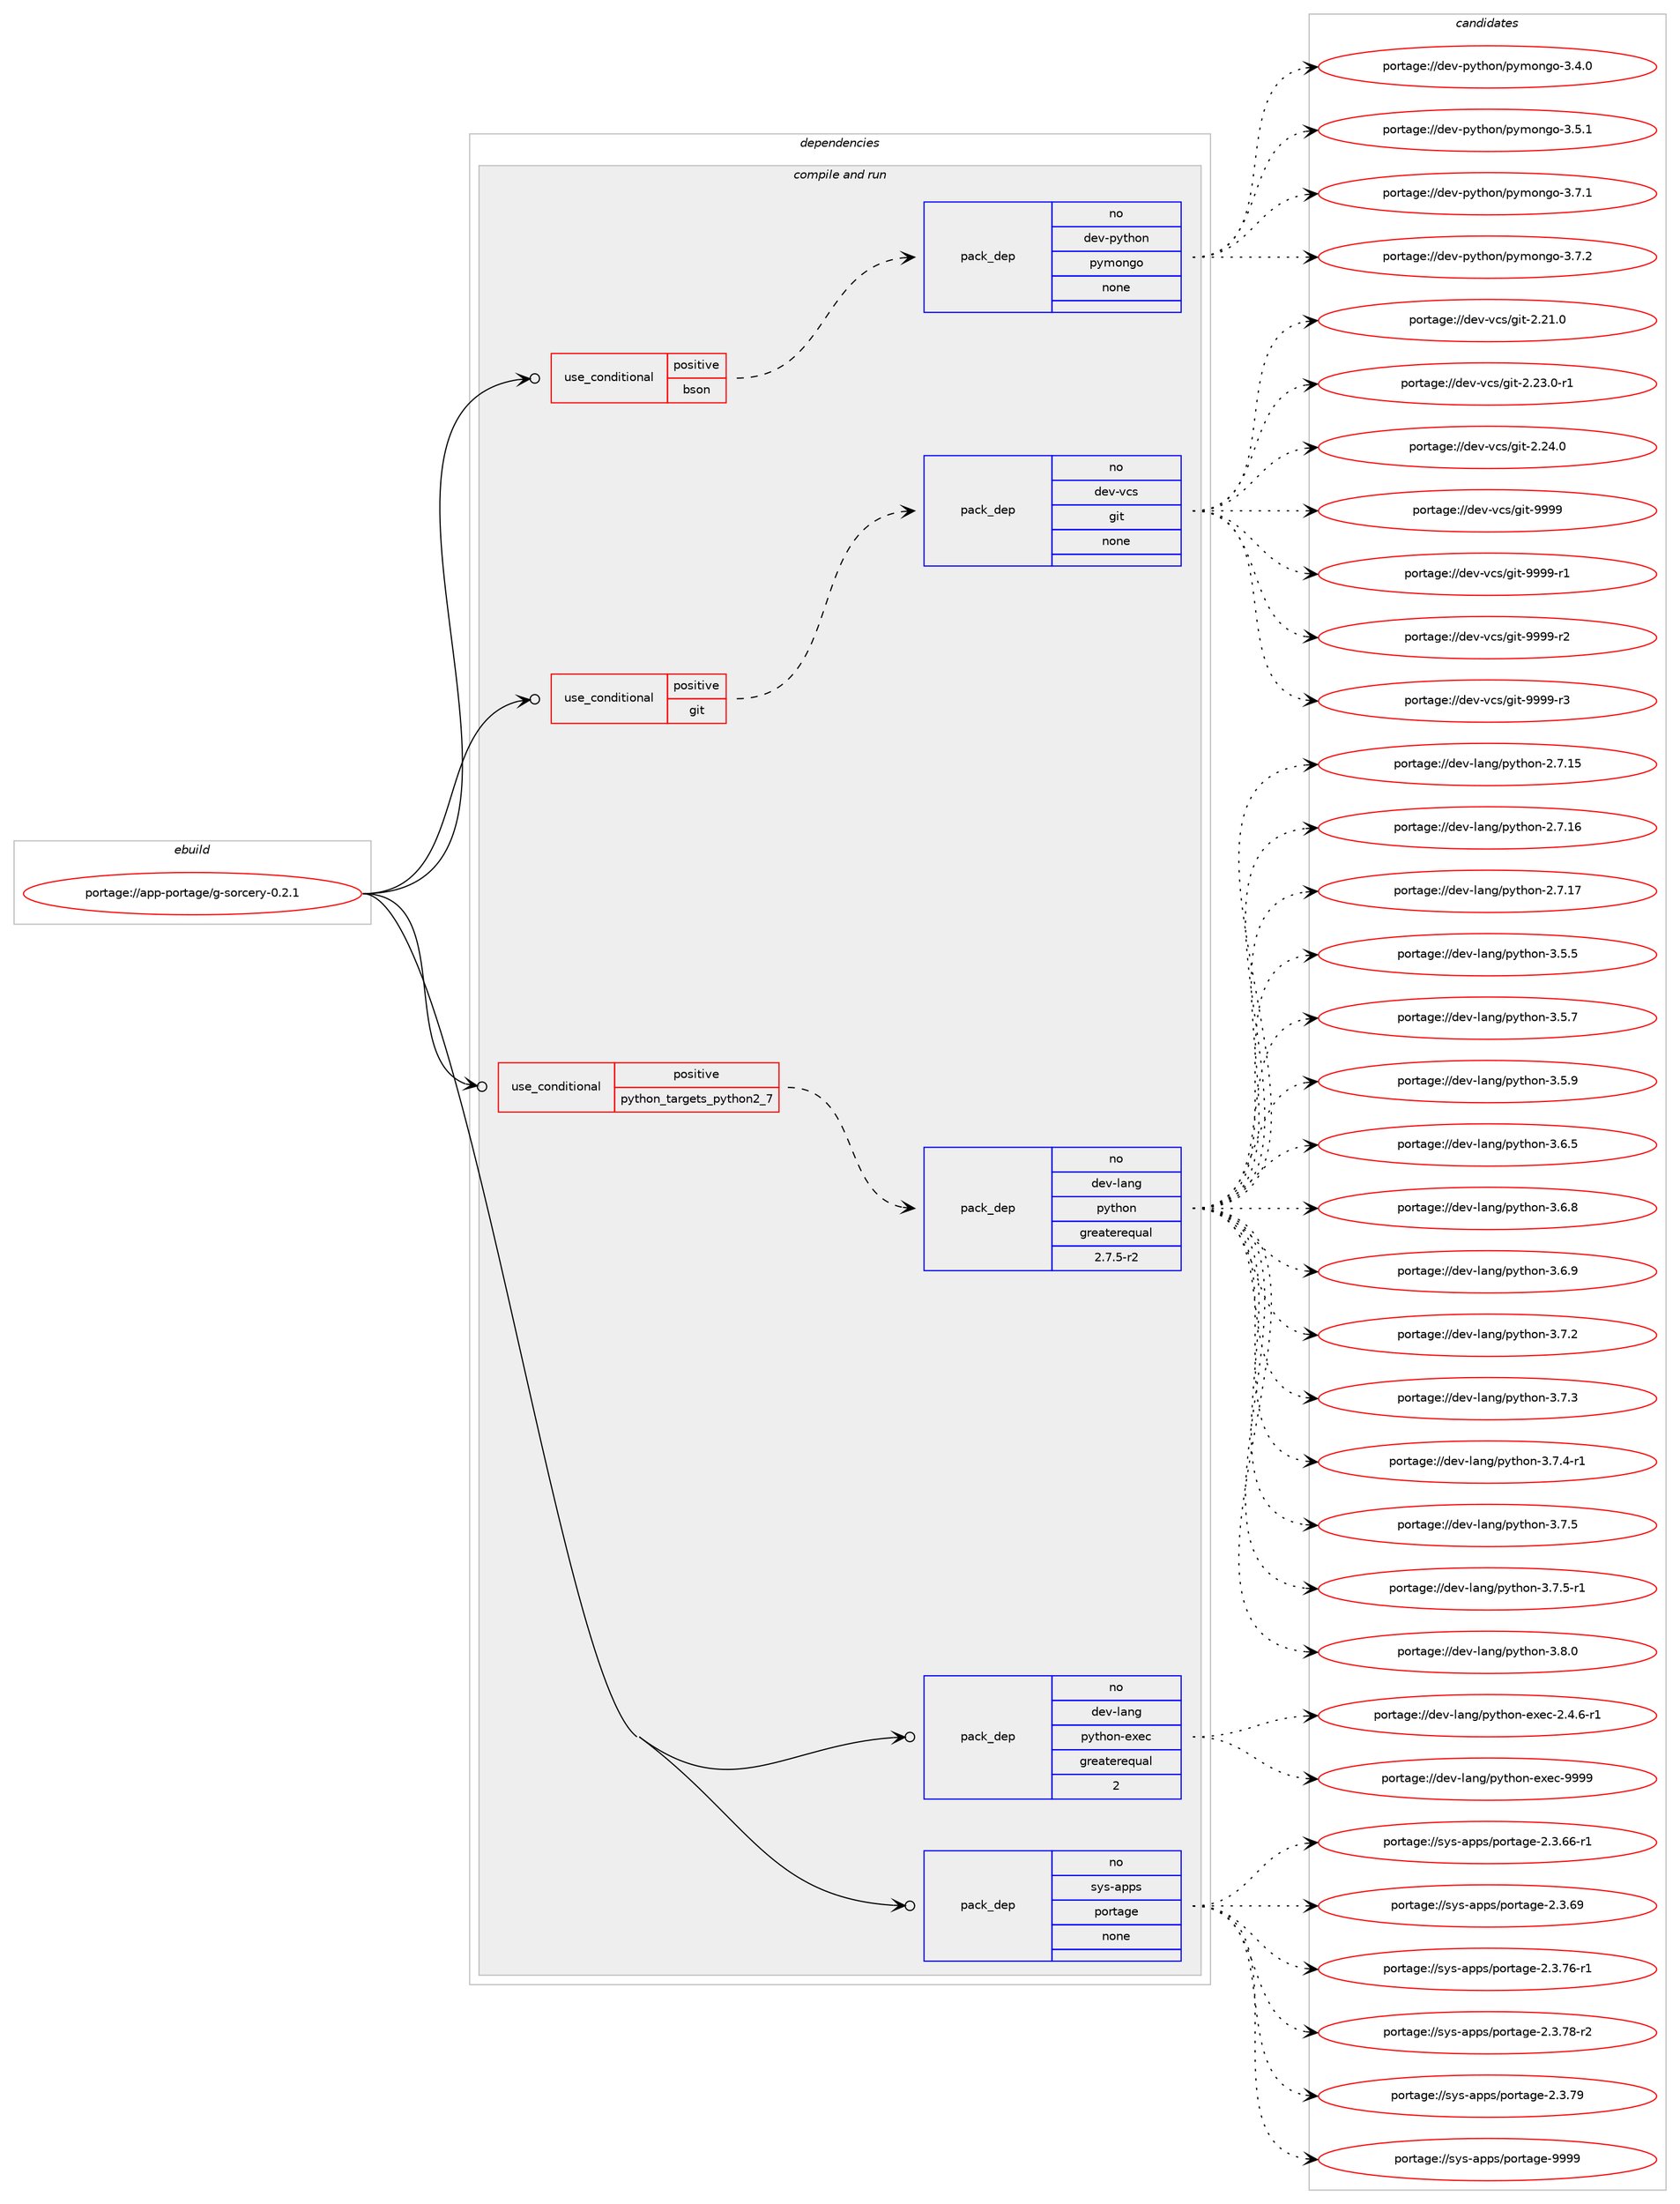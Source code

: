 digraph prolog {

# *************
# Graph options
# *************

newrank=true;
concentrate=true;
compound=true;
graph [rankdir=LR,fontname=Helvetica,fontsize=10,ranksep=1.5];#, ranksep=2.5, nodesep=0.2];
edge  [arrowhead=vee];
node  [fontname=Helvetica,fontsize=10];

# **********
# The ebuild
# **********

subgraph cluster_leftcol {
color=gray;
rank=same;
label=<<i>ebuild</i>>;
id [label="portage://app-portage/g-sorcery-0.2.1", color=red, width=4, href="../app-portage/g-sorcery-0.2.1.svg"];
}

# ****************
# The dependencies
# ****************

subgraph cluster_midcol {
color=gray;
label=<<i>dependencies</i>>;
subgraph cluster_compile {
fillcolor="#eeeeee";
style=filled;
label=<<i>compile</i>>;
}
subgraph cluster_compileandrun {
fillcolor="#eeeeee";
style=filled;
label=<<i>compile and run</i>>;
subgraph cond9923 {
dependency40777 [label=<<TABLE BORDER="0" CELLBORDER="1" CELLSPACING="0" CELLPADDING="4"><TR><TD ROWSPAN="3" CELLPADDING="10">use_conditional</TD></TR><TR><TD>positive</TD></TR><TR><TD>bson</TD></TR></TABLE>>, shape=none, color=red];
subgraph pack30173 {
dependency40778 [label=<<TABLE BORDER="0" CELLBORDER="1" CELLSPACING="0" CELLPADDING="4" WIDTH="220"><TR><TD ROWSPAN="6" CELLPADDING="30">pack_dep</TD></TR><TR><TD WIDTH="110">no</TD></TR><TR><TD>dev-python</TD></TR><TR><TD>pymongo</TD></TR><TR><TD>none</TD></TR><TR><TD></TD></TR></TABLE>>, shape=none, color=blue];
}
dependency40777:e -> dependency40778:w [weight=20,style="dashed",arrowhead="vee"];
}
id:e -> dependency40777:w [weight=20,style="solid",arrowhead="odotvee"];
subgraph cond9924 {
dependency40779 [label=<<TABLE BORDER="0" CELLBORDER="1" CELLSPACING="0" CELLPADDING="4"><TR><TD ROWSPAN="3" CELLPADDING="10">use_conditional</TD></TR><TR><TD>positive</TD></TR><TR><TD>git</TD></TR></TABLE>>, shape=none, color=red];
subgraph pack30174 {
dependency40780 [label=<<TABLE BORDER="0" CELLBORDER="1" CELLSPACING="0" CELLPADDING="4" WIDTH="220"><TR><TD ROWSPAN="6" CELLPADDING="30">pack_dep</TD></TR><TR><TD WIDTH="110">no</TD></TR><TR><TD>dev-vcs</TD></TR><TR><TD>git</TD></TR><TR><TD>none</TD></TR><TR><TD></TD></TR></TABLE>>, shape=none, color=blue];
}
dependency40779:e -> dependency40780:w [weight=20,style="dashed",arrowhead="vee"];
}
id:e -> dependency40779:w [weight=20,style="solid",arrowhead="odotvee"];
subgraph cond9925 {
dependency40781 [label=<<TABLE BORDER="0" CELLBORDER="1" CELLSPACING="0" CELLPADDING="4"><TR><TD ROWSPAN="3" CELLPADDING="10">use_conditional</TD></TR><TR><TD>positive</TD></TR><TR><TD>python_targets_python2_7</TD></TR></TABLE>>, shape=none, color=red];
subgraph pack30175 {
dependency40782 [label=<<TABLE BORDER="0" CELLBORDER="1" CELLSPACING="0" CELLPADDING="4" WIDTH="220"><TR><TD ROWSPAN="6" CELLPADDING="30">pack_dep</TD></TR><TR><TD WIDTH="110">no</TD></TR><TR><TD>dev-lang</TD></TR><TR><TD>python</TD></TR><TR><TD>greaterequal</TD></TR><TR><TD>2.7.5-r2</TD></TR></TABLE>>, shape=none, color=blue];
}
dependency40781:e -> dependency40782:w [weight=20,style="dashed",arrowhead="vee"];
}
id:e -> dependency40781:w [weight=20,style="solid",arrowhead="odotvee"];
subgraph pack30176 {
dependency40783 [label=<<TABLE BORDER="0" CELLBORDER="1" CELLSPACING="0" CELLPADDING="4" WIDTH="220"><TR><TD ROWSPAN="6" CELLPADDING="30">pack_dep</TD></TR><TR><TD WIDTH="110">no</TD></TR><TR><TD>dev-lang</TD></TR><TR><TD>python-exec</TD></TR><TR><TD>greaterequal</TD></TR><TR><TD>2</TD></TR></TABLE>>, shape=none, color=blue];
}
id:e -> dependency40783:w [weight=20,style="solid",arrowhead="odotvee"];
subgraph pack30177 {
dependency40784 [label=<<TABLE BORDER="0" CELLBORDER="1" CELLSPACING="0" CELLPADDING="4" WIDTH="220"><TR><TD ROWSPAN="6" CELLPADDING="30">pack_dep</TD></TR><TR><TD WIDTH="110">no</TD></TR><TR><TD>sys-apps</TD></TR><TR><TD>portage</TD></TR><TR><TD>none</TD></TR><TR><TD></TD></TR></TABLE>>, shape=none, color=blue];
}
id:e -> dependency40784:w [weight=20,style="solid",arrowhead="odotvee"];
}
subgraph cluster_run {
fillcolor="#eeeeee";
style=filled;
label=<<i>run</i>>;
}
}

# **************
# The candidates
# **************

subgraph cluster_choices {
rank=same;
color=gray;
label=<<i>candidates</i>>;

subgraph choice30173 {
color=black;
nodesep=1;
choiceportage1001011184511212111610411111047112121109111110103111455146524648 [label="portage://dev-python/pymongo-3.4.0", color=red, width=4,href="../dev-python/pymongo-3.4.0.svg"];
choiceportage1001011184511212111610411111047112121109111110103111455146534649 [label="portage://dev-python/pymongo-3.5.1", color=red, width=4,href="../dev-python/pymongo-3.5.1.svg"];
choiceportage1001011184511212111610411111047112121109111110103111455146554649 [label="portage://dev-python/pymongo-3.7.1", color=red, width=4,href="../dev-python/pymongo-3.7.1.svg"];
choiceportage1001011184511212111610411111047112121109111110103111455146554650 [label="portage://dev-python/pymongo-3.7.2", color=red, width=4,href="../dev-python/pymongo-3.7.2.svg"];
dependency40778:e -> choiceportage1001011184511212111610411111047112121109111110103111455146524648:w [style=dotted,weight="100"];
dependency40778:e -> choiceportage1001011184511212111610411111047112121109111110103111455146534649:w [style=dotted,weight="100"];
dependency40778:e -> choiceportage1001011184511212111610411111047112121109111110103111455146554649:w [style=dotted,weight="100"];
dependency40778:e -> choiceportage1001011184511212111610411111047112121109111110103111455146554650:w [style=dotted,weight="100"];
}
subgraph choice30174 {
color=black;
nodesep=1;
choiceportage10010111845118991154710310511645504650494648 [label="portage://dev-vcs/git-2.21.0", color=red, width=4,href="../dev-vcs/git-2.21.0.svg"];
choiceportage100101118451189911547103105116455046505146484511449 [label="portage://dev-vcs/git-2.23.0-r1", color=red, width=4,href="../dev-vcs/git-2.23.0-r1.svg"];
choiceportage10010111845118991154710310511645504650524648 [label="portage://dev-vcs/git-2.24.0", color=red, width=4,href="../dev-vcs/git-2.24.0.svg"];
choiceportage1001011184511899115471031051164557575757 [label="portage://dev-vcs/git-9999", color=red, width=4,href="../dev-vcs/git-9999.svg"];
choiceportage10010111845118991154710310511645575757574511449 [label="portage://dev-vcs/git-9999-r1", color=red, width=4,href="../dev-vcs/git-9999-r1.svg"];
choiceportage10010111845118991154710310511645575757574511450 [label="portage://dev-vcs/git-9999-r2", color=red, width=4,href="../dev-vcs/git-9999-r2.svg"];
choiceportage10010111845118991154710310511645575757574511451 [label="portage://dev-vcs/git-9999-r3", color=red, width=4,href="../dev-vcs/git-9999-r3.svg"];
dependency40780:e -> choiceportage10010111845118991154710310511645504650494648:w [style=dotted,weight="100"];
dependency40780:e -> choiceportage100101118451189911547103105116455046505146484511449:w [style=dotted,weight="100"];
dependency40780:e -> choiceportage10010111845118991154710310511645504650524648:w [style=dotted,weight="100"];
dependency40780:e -> choiceportage1001011184511899115471031051164557575757:w [style=dotted,weight="100"];
dependency40780:e -> choiceportage10010111845118991154710310511645575757574511449:w [style=dotted,weight="100"];
dependency40780:e -> choiceportage10010111845118991154710310511645575757574511450:w [style=dotted,weight="100"];
dependency40780:e -> choiceportage10010111845118991154710310511645575757574511451:w [style=dotted,weight="100"];
}
subgraph choice30175 {
color=black;
nodesep=1;
choiceportage10010111845108971101034711212111610411111045504655464953 [label="portage://dev-lang/python-2.7.15", color=red, width=4,href="../dev-lang/python-2.7.15.svg"];
choiceportage10010111845108971101034711212111610411111045504655464954 [label="portage://dev-lang/python-2.7.16", color=red, width=4,href="../dev-lang/python-2.7.16.svg"];
choiceportage10010111845108971101034711212111610411111045504655464955 [label="portage://dev-lang/python-2.7.17", color=red, width=4,href="../dev-lang/python-2.7.17.svg"];
choiceportage100101118451089711010347112121116104111110455146534653 [label="portage://dev-lang/python-3.5.5", color=red, width=4,href="../dev-lang/python-3.5.5.svg"];
choiceportage100101118451089711010347112121116104111110455146534655 [label="portage://dev-lang/python-3.5.7", color=red, width=4,href="../dev-lang/python-3.5.7.svg"];
choiceportage100101118451089711010347112121116104111110455146534657 [label="portage://dev-lang/python-3.5.9", color=red, width=4,href="../dev-lang/python-3.5.9.svg"];
choiceportage100101118451089711010347112121116104111110455146544653 [label="portage://dev-lang/python-3.6.5", color=red, width=4,href="../dev-lang/python-3.6.5.svg"];
choiceportage100101118451089711010347112121116104111110455146544656 [label="portage://dev-lang/python-3.6.8", color=red, width=4,href="../dev-lang/python-3.6.8.svg"];
choiceportage100101118451089711010347112121116104111110455146544657 [label="portage://dev-lang/python-3.6.9", color=red, width=4,href="../dev-lang/python-3.6.9.svg"];
choiceportage100101118451089711010347112121116104111110455146554650 [label="portage://dev-lang/python-3.7.2", color=red, width=4,href="../dev-lang/python-3.7.2.svg"];
choiceportage100101118451089711010347112121116104111110455146554651 [label="portage://dev-lang/python-3.7.3", color=red, width=4,href="../dev-lang/python-3.7.3.svg"];
choiceportage1001011184510897110103471121211161041111104551465546524511449 [label="portage://dev-lang/python-3.7.4-r1", color=red, width=4,href="../dev-lang/python-3.7.4-r1.svg"];
choiceportage100101118451089711010347112121116104111110455146554653 [label="portage://dev-lang/python-3.7.5", color=red, width=4,href="../dev-lang/python-3.7.5.svg"];
choiceportage1001011184510897110103471121211161041111104551465546534511449 [label="portage://dev-lang/python-3.7.5-r1", color=red, width=4,href="../dev-lang/python-3.7.5-r1.svg"];
choiceportage100101118451089711010347112121116104111110455146564648 [label="portage://dev-lang/python-3.8.0", color=red, width=4,href="../dev-lang/python-3.8.0.svg"];
dependency40782:e -> choiceportage10010111845108971101034711212111610411111045504655464953:w [style=dotted,weight="100"];
dependency40782:e -> choiceportage10010111845108971101034711212111610411111045504655464954:w [style=dotted,weight="100"];
dependency40782:e -> choiceportage10010111845108971101034711212111610411111045504655464955:w [style=dotted,weight="100"];
dependency40782:e -> choiceportage100101118451089711010347112121116104111110455146534653:w [style=dotted,weight="100"];
dependency40782:e -> choiceportage100101118451089711010347112121116104111110455146534655:w [style=dotted,weight="100"];
dependency40782:e -> choiceportage100101118451089711010347112121116104111110455146534657:w [style=dotted,weight="100"];
dependency40782:e -> choiceportage100101118451089711010347112121116104111110455146544653:w [style=dotted,weight="100"];
dependency40782:e -> choiceportage100101118451089711010347112121116104111110455146544656:w [style=dotted,weight="100"];
dependency40782:e -> choiceportage100101118451089711010347112121116104111110455146544657:w [style=dotted,weight="100"];
dependency40782:e -> choiceportage100101118451089711010347112121116104111110455146554650:w [style=dotted,weight="100"];
dependency40782:e -> choiceportage100101118451089711010347112121116104111110455146554651:w [style=dotted,weight="100"];
dependency40782:e -> choiceportage1001011184510897110103471121211161041111104551465546524511449:w [style=dotted,weight="100"];
dependency40782:e -> choiceportage100101118451089711010347112121116104111110455146554653:w [style=dotted,weight="100"];
dependency40782:e -> choiceportage1001011184510897110103471121211161041111104551465546534511449:w [style=dotted,weight="100"];
dependency40782:e -> choiceportage100101118451089711010347112121116104111110455146564648:w [style=dotted,weight="100"];
}
subgraph choice30176 {
color=black;
nodesep=1;
choiceportage10010111845108971101034711212111610411111045101120101994550465246544511449 [label="portage://dev-lang/python-exec-2.4.6-r1", color=red, width=4,href="../dev-lang/python-exec-2.4.6-r1.svg"];
choiceportage10010111845108971101034711212111610411111045101120101994557575757 [label="portage://dev-lang/python-exec-9999", color=red, width=4,href="../dev-lang/python-exec-9999.svg"];
dependency40783:e -> choiceportage10010111845108971101034711212111610411111045101120101994550465246544511449:w [style=dotted,weight="100"];
dependency40783:e -> choiceportage10010111845108971101034711212111610411111045101120101994557575757:w [style=dotted,weight="100"];
}
subgraph choice30177 {
color=black;
nodesep=1;
choiceportage11512111545971121121154711211111411697103101455046514654544511449 [label="portage://sys-apps/portage-2.3.66-r1", color=red, width=4,href="../sys-apps/portage-2.3.66-r1.svg"];
choiceportage1151211154597112112115471121111141169710310145504651465457 [label="portage://sys-apps/portage-2.3.69", color=red, width=4,href="../sys-apps/portage-2.3.69.svg"];
choiceportage11512111545971121121154711211111411697103101455046514655544511449 [label="portage://sys-apps/portage-2.3.76-r1", color=red, width=4,href="../sys-apps/portage-2.3.76-r1.svg"];
choiceportage11512111545971121121154711211111411697103101455046514655564511450 [label="portage://sys-apps/portage-2.3.78-r2", color=red, width=4,href="../sys-apps/portage-2.3.78-r2.svg"];
choiceportage1151211154597112112115471121111141169710310145504651465557 [label="portage://sys-apps/portage-2.3.79", color=red, width=4,href="../sys-apps/portage-2.3.79.svg"];
choiceportage115121115459711211211547112111114116971031014557575757 [label="portage://sys-apps/portage-9999", color=red, width=4,href="../sys-apps/portage-9999.svg"];
dependency40784:e -> choiceportage11512111545971121121154711211111411697103101455046514654544511449:w [style=dotted,weight="100"];
dependency40784:e -> choiceportage1151211154597112112115471121111141169710310145504651465457:w [style=dotted,weight="100"];
dependency40784:e -> choiceportage11512111545971121121154711211111411697103101455046514655544511449:w [style=dotted,weight="100"];
dependency40784:e -> choiceportage11512111545971121121154711211111411697103101455046514655564511450:w [style=dotted,weight="100"];
dependency40784:e -> choiceportage1151211154597112112115471121111141169710310145504651465557:w [style=dotted,weight="100"];
dependency40784:e -> choiceportage115121115459711211211547112111114116971031014557575757:w [style=dotted,weight="100"];
}
}

}
